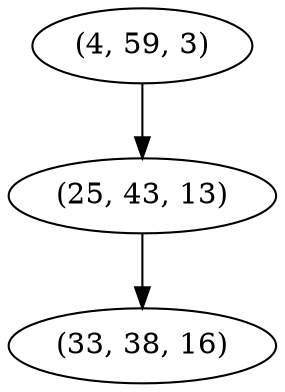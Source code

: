 digraph tree {
    "(4, 59, 3)";
    "(25, 43, 13)";
    "(33, 38, 16)";
    "(4, 59, 3)" -> "(25, 43, 13)";
    "(25, 43, 13)" -> "(33, 38, 16)";
}

